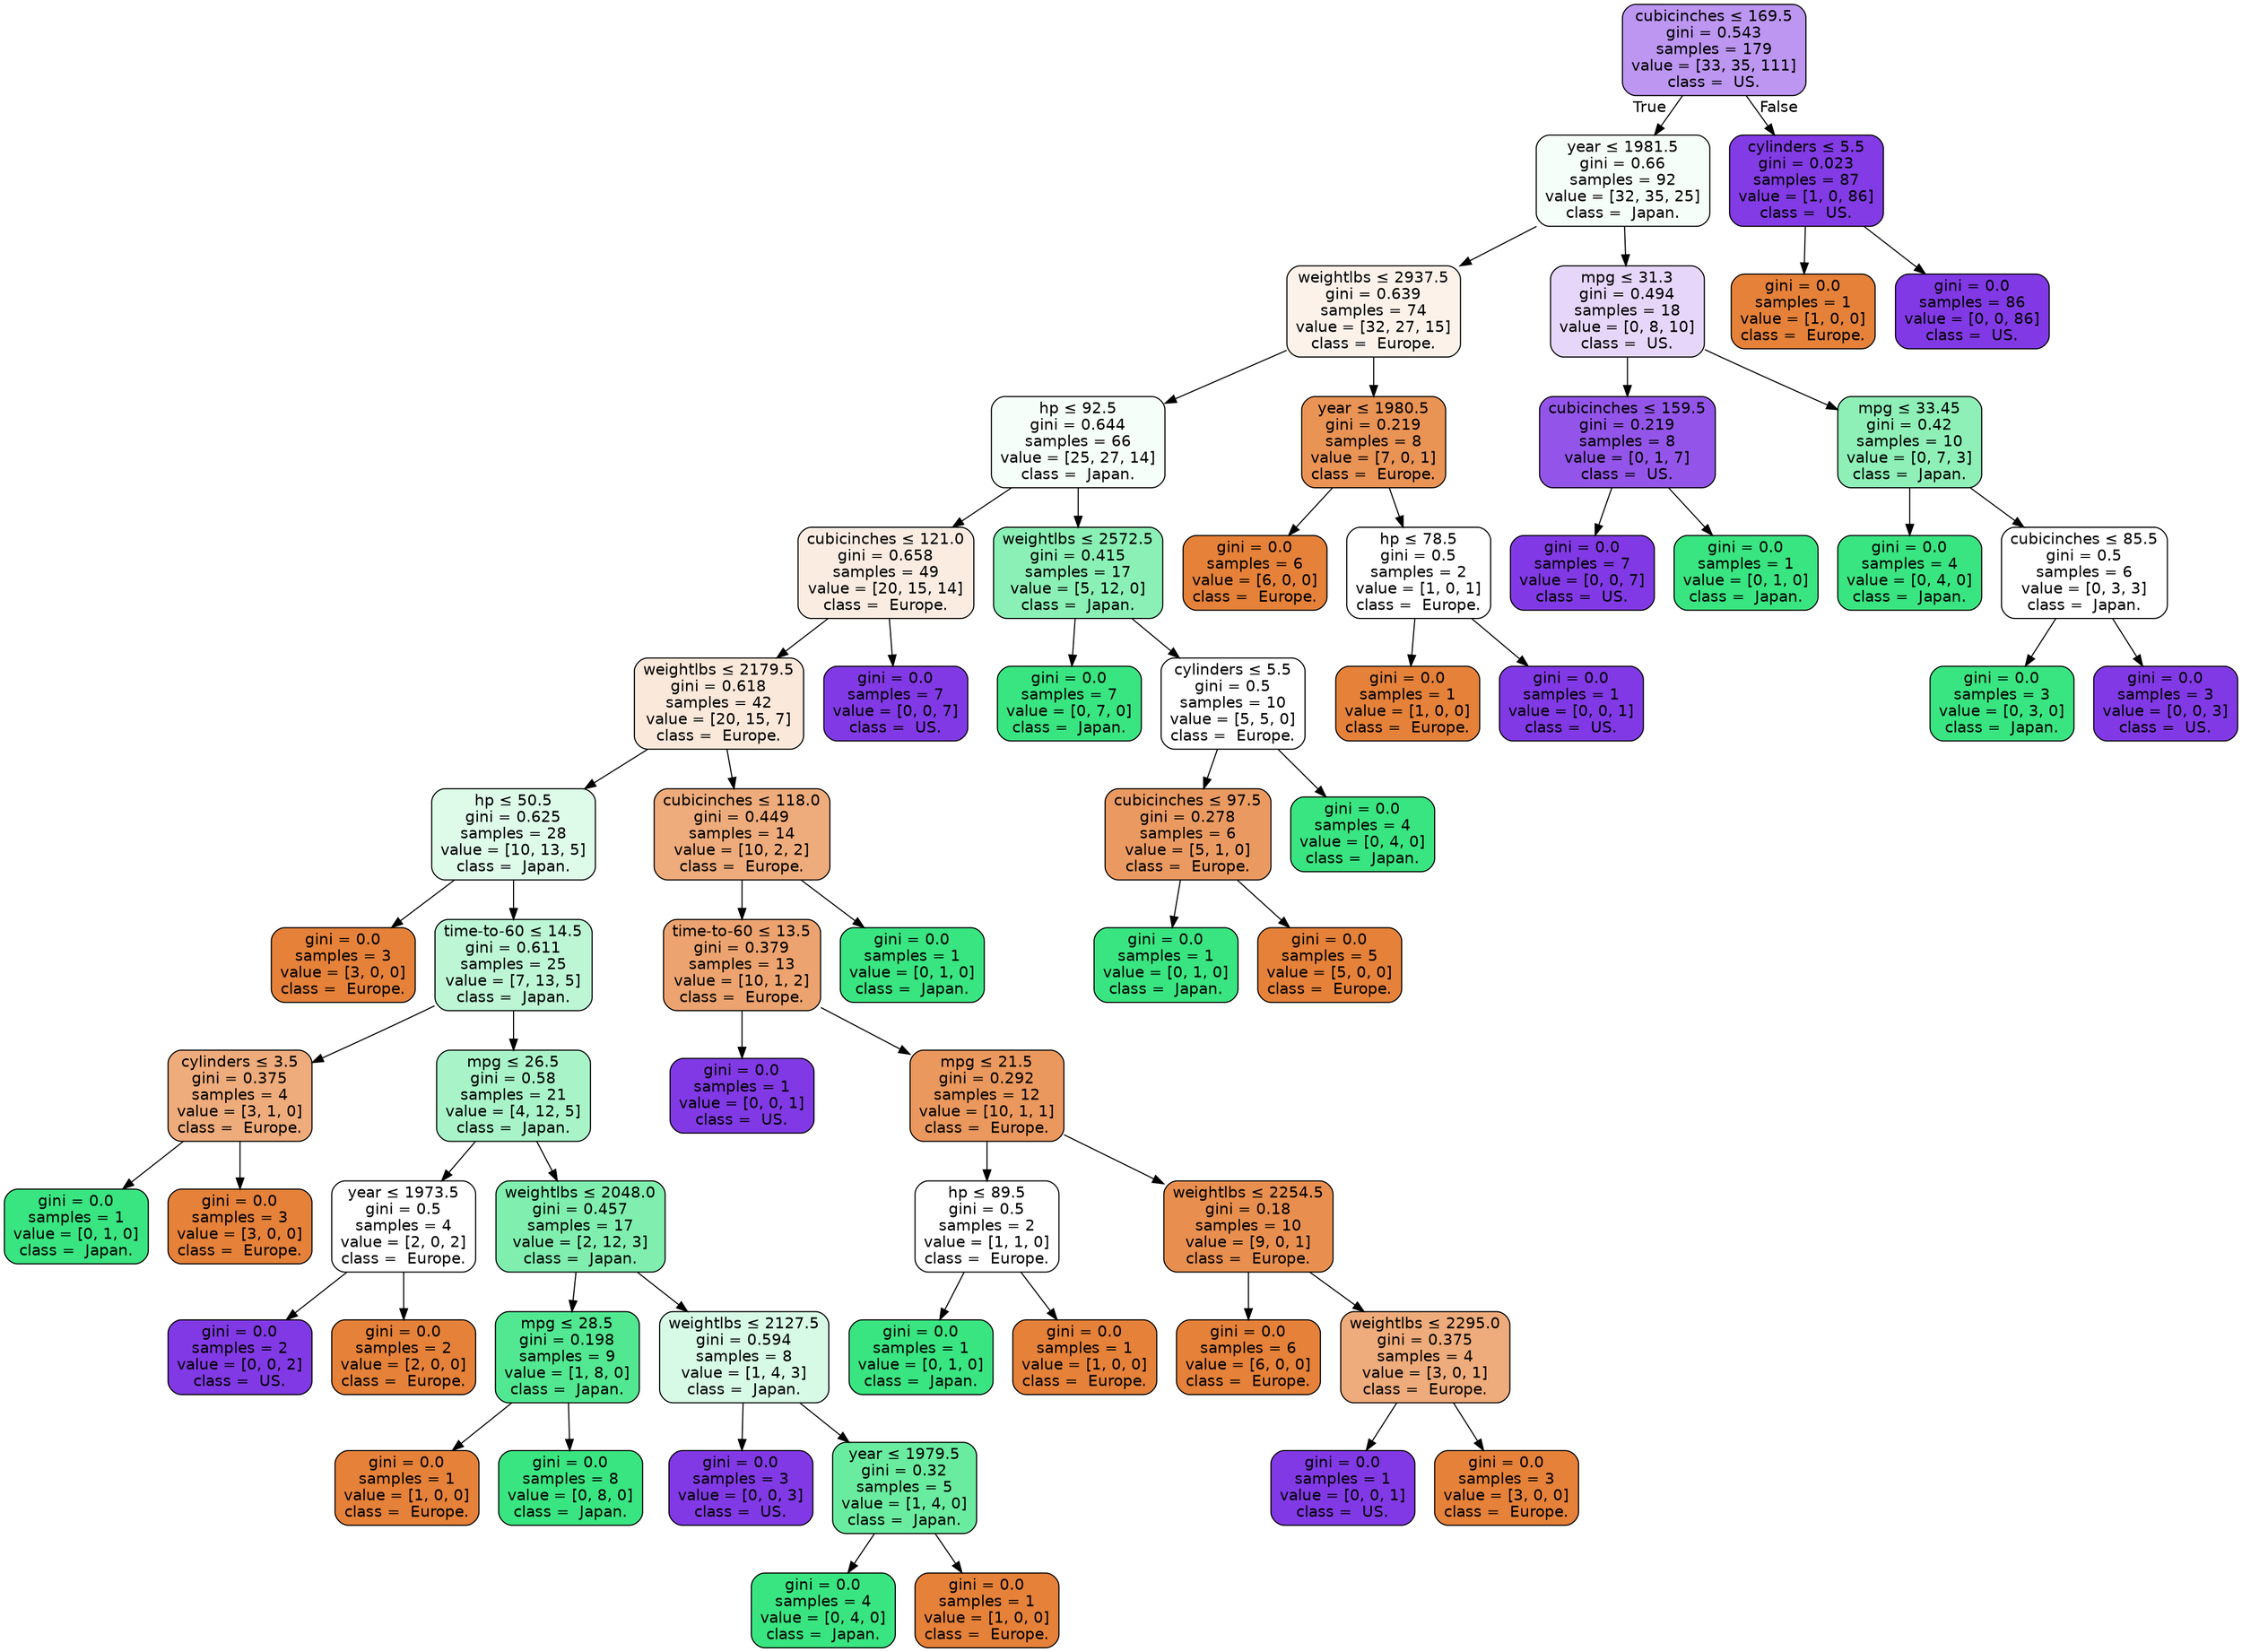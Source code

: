 digraph Tree {
node [shape=box, style="filled, rounded", color="black", fontname="helvetica"] ;
edge [fontname="helvetica"] ;
0 [label=<cubicinches &le; 169.5<br/>gini = 0.543<br/>samples = 179<br/>value = [33, 35, 111]<br/>class =  US.>, fillcolor="#bc96f1"] ;
1 [label=<year &le; 1981.5<br/>gini = 0.66<br/>samples = 92<br/>value = [32, 35, 25]<br/>class =  Japan.>, fillcolor="#f5fef9"] ;
0 -> 1 [labeldistance=2.5, labelangle=45, headlabel="True"] ;
2 [label=<weightlbs &le; 2937.5<br/>gini = 0.639<br/>samples = 74<br/>value = [32, 27, 15]<br/>class =  Europe.>, fillcolor="#fcf2ea"] ;
1 -> 2 ;
3 [label=<hp &le; 92.5<br/>gini = 0.644<br/>samples = 66<br/>value = [25, 27, 14]<br/>class =  Japan.>, fillcolor="#f5fef9"] ;
2 -> 3 ;
4 [label=<cubicinches &le; 121.0<br/>gini = 0.658<br/>samples = 49<br/>value = [20, 15, 14]<br/>class =  Europe.>, fillcolor="#fbece2"] ;
3 -> 4 ;
5 [label=<weightlbs &le; 2179.5<br/>gini = 0.618<br/>samples = 42<br/>value = [20, 15, 7]<br/>class =  Europe.>, fillcolor="#fae8da"] ;
4 -> 5 ;
6 [label=<hp &le; 50.5<br/>gini = 0.625<br/>samples = 28<br/>value = [10, 13, 5]<br/>class =  Japan.>, fillcolor="#defbea"] ;
5 -> 6 ;
7 [label=<gini = 0.0<br/>samples = 3<br/>value = [3, 0, 0]<br/>class =  Europe.>, fillcolor="#e58139"] ;
6 -> 7 ;
8 [label=<time-to-60 &le; 14.5<br/>gini = 0.611<br/>samples = 25<br/>value = [7, 13, 5]<br/>class =  Japan.>, fillcolor="#bdf6d5"] ;
6 -> 8 ;
9 [label=<cylinders &le; 3.5<br/>gini = 0.375<br/>samples = 4<br/>value = [3, 1, 0]<br/>class =  Europe.>, fillcolor="#eeab7b"] ;
8 -> 9 ;
10 [label=<gini = 0.0<br/>samples = 1<br/>value = [0, 1, 0]<br/>class =  Japan.>, fillcolor="#39e581"] ;
9 -> 10 ;
11 [label=<gini = 0.0<br/>samples = 3<br/>value = [3, 0, 0]<br/>class =  Europe.>, fillcolor="#e58139"] ;
9 -> 11 ;
12 [label=<mpg &le; 26.5<br/>gini = 0.58<br/>samples = 21<br/>value = [4, 12, 5]<br/>class =  Japan.>, fillcolor="#a8f4c8"] ;
8 -> 12 ;
13 [label=<year &le; 1973.5<br/>gini = 0.5<br/>samples = 4<br/>value = [2, 0, 2]<br/>class =  Europe.>, fillcolor="#ffffff"] ;
12 -> 13 ;
14 [label=<gini = 0.0<br/>samples = 2<br/>value = [0, 0, 2]<br/>class =  US.>, fillcolor="#8139e5"] ;
13 -> 14 ;
15 [label=<gini = 0.0<br/>samples = 2<br/>value = [2, 0, 0]<br/>class =  Europe.>, fillcolor="#e58139"] ;
13 -> 15 ;
16 [label=<weightlbs &le; 2048.0<br/>gini = 0.457<br/>samples = 17<br/>value = [2, 12, 3]<br/>class =  Japan.>, fillcolor="#80eeae"] ;
12 -> 16 ;
17 [label=<mpg &le; 28.5<br/>gini = 0.198<br/>samples = 9<br/>value = [1, 8, 0]<br/>class =  Japan.>, fillcolor="#52e891"] ;
16 -> 17 ;
18 [label=<gini = 0.0<br/>samples = 1<br/>value = [1, 0, 0]<br/>class =  Europe.>, fillcolor="#e58139"] ;
17 -> 18 ;
19 [label=<gini = 0.0<br/>samples = 8<br/>value = [0, 8, 0]<br/>class =  Japan.>, fillcolor="#39e581"] ;
17 -> 19 ;
20 [label=<weightlbs &le; 2127.5<br/>gini = 0.594<br/>samples = 8<br/>value = [1, 4, 3]<br/>class =  Japan.>, fillcolor="#d7fae6"] ;
16 -> 20 ;
21 [label=<gini = 0.0<br/>samples = 3<br/>value = [0, 0, 3]<br/>class =  US.>, fillcolor="#8139e5"] ;
20 -> 21 ;
22 [label=<year &le; 1979.5<br/>gini = 0.32<br/>samples = 5<br/>value = [1, 4, 0]<br/>class =  Japan.>, fillcolor="#6aeca0"] ;
20 -> 22 ;
23 [label=<gini = 0.0<br/>samples = 4<br/>value = [0, 4, 0]<br/>class =  Japan.>, fillcolor="#39e581"] ;
22 -> 23 ;
24 [label=<gini = 0.0<br/>samples = 1<br/>value = [1, 0, 0]<br/>class =  Europe.>, fillcolor="#e58139"] ;
22 -> 24 ;
25 [label=<cubicinches &le; 118.0<br/>gini = 0.449<br/>samples = 14<br/>value = [10, 2, 2]<br/>class =  Europe.>, fillcolor="#eeab7b"] ;
5 -> 25 ;
26 [label=<time-to-60 &le; 13.5<br/>gini = 0.379<br/>samples = 13<br/>value = [10, 1, 2]<br/>class =  Europe.>, fillcolor="#eca36f"] ;
25 -> 26 ;
27 [label=<gini = 0.0<br/>samples = 1<br/>value = [0, 0, 1]<br/>class =  US.>, fillcolor="#8139e5"] ;
26 -> 27 ;
28 [label=<mpg &le; 21.5<br/>gini = 0.292<br/>samples = 12<br/>value = [10, 1, 1]<br/>class =  Europe.>, fillcolor="#ea985d"] ;
26 -> 28 ;
29 [label=<hp &le; 89.5<br/>gini = 0.5<br/>samples = 2<br/>value = [1, 1, 0]<br/>class =  Europe.>, fillcolor="#ffffff"] ;
28 -> 29 ;
30 [label=<gini = 0.0<br/>samples = 1<br/>value = [0, 1, 0]<br/>class =  Japan.>, fillcolor="#39e581"] ;
29 -> 30 ;
31 [label=<gini = 0.0<br/>samples = 1<br/>value = [1, 0, 0]<br/>class =  Europe.>, fillcolor="#e58139"] ;
29 -> 31 ;
32 [label=<weightlbs &le; 2254.5<br/>gini = 0.18<br/>samples = 10<br/>value = [9, 0, 1]<br/>class =  Europe.>, fillcolor="#e88f4f"] ;
28 -> 32 ;
33 [label=<gini = 0.0<br/>samples = 6<br/>value = [6, 0, 0]<br/>class =  Europe.>, fillcolor="#e58139"] ;
32 -> 33 ;
34 [label=<weightlbs &le; 2295.0<br/>gini = 0.375<br/>samples = 4<br/>value = [3, 0, 1]<br/>class =  Europe.>, fillcolor="#eeab7b"] ;
32 -> 34 ;
35 [label=<gini = 0.0<br/>samples = 1<br/>value = [0, 0, 1]<br/>class =  US.>, fillcolor="#8139e5"] ;
34 -> 35 ;
36 [label=<gini = 0.0<br/>samples = 3<br/>value = [3, 0, 0]<br/>class =  Europe.>, fillcolor="#e58139"] ;
34 -> 36 ;
37 [label=<gini = 0.0<br/>samples = 1<br/>value = [0, 1, 0]<br/>class =  Japan.>, fillcolor="#39e581"] ;
25 -> 37 ;
38 [label=<gini = 0.0<br/>samples = 7<br/>value = [0, 0, 7]<br/>class =  US.>, fillcolor="#8139e5"] ;
4 -> 38 ;
39 [label=<weightlbs &le; 2572.5<br/>gini = 0.415<br/>samples = 17<br/>value = [5, 12, 0]<br/>class =  Japan.>, fillcolor="#8bf0b5"] ;
3 -> 39 ;
40 [label=<gini = 0.0<br/>samples = 7<br/>value = [0, 7, 0]<br/>class =  Japan.>, fillcolor="#39e581"] ;
39 -> 40 ;
41 [label=<cylinders &le; 5.5<br/>gini = 0.5<br/>samples = 10<br/>value = [5, 5, 0]<br/>class =  Europe.>, fillcolor="#ffffff"] ;
39 -> 41 ;
42 [label=<cubicinches &le; 97.5<br/>gini = 0.278<br/>samples = 6<br/>value = [5, 1, 0]<br/>class =  Europe.>, fillcolor="#ea9a61"] ;
41 -> 42 ;
43 [label=<gini = 0.0<br/>samples = 1<br/>value = [0, 1, 0]<br/>class =  Japan.>, fillcolor="#39e581"] ;
42 -> 43 ;
44 [label=<gini = 0.0<br/>samples = 5<br/>value = [5, 0, 0]<br/>class =  Europe.>, fillcolor="#e58139"] ;
42 -> 44 ;
45 [label=<gini = 0.0<br/>samples = 4<br/>value = [0, 4, 0]<br/>class =  Japan.>, fillcolor="#39e581"] ;
41 -> 45 ;
46 [label=<year &le; 1980.5<br/>gini = 0.219<br/>samples = 8<br/>value = [7, 0, 1]<br/>class =  Europe.>, fillcolor="#e99355"] ;
2 -> 46 ;
47 [label=<gini = 0.0<br/>samples = 6<br/>value = [6, 0, 0]<br/>class =  Europe.>, fillcolor="#e58139"] ;
46 -> 47 ;
48 [label=<hp &le; 78.5<br/>gini = 0.5<br/>samples = 2<br/>value = [1, 0, 1]<br/>class =  Europe.>, fillcolor="#ffffff"] ;
46 -> 48 ;
49 [label=<gini = 0.0<br/>samples = 1<br/>value = [1, 0, 0]<br/>class =  Europe.>, fillcolor="#e58139"] ;
48 -> 49 ;
50 [label=<gini = 0.0<br/>samples = 1<br/>value = [0, 0, 1]<br/>class =  US.>, fillcolor="#8139e5"] ;
48 -> 50 ;
51 [label=<mpg &le; 31.3<br/>gini = 0.494<br/>samples = 18<br/>value = [0, 8, 10]<br/>class =  US.>, fillcolor="#e6d7fa"] ;
1 -> 51 ;
52 [label=<cubicinches &le; 159.5<br/>gini = 0.219<br/>samples = 8<br/>value = [0, 1, 7]<br/>class =  US.>, fillcolor="#9355e9"] ;
51 -> 52 ;
53 [label=<gini = 0.0<br/>samples = 7<br/>value = [0, 0, 7]<br/>class =  US.>, fillcolor="#8139e5"] ;
52 -> 53 ;
54 [label=<gini = 0.0<br/>samples = 1<br/>value = [0, 1, 0]<br/>class =  Japan.>, fillcolor="#39e581"] ;
52 -> 54 ;
55 [label=<mpg &le; 33.45<br/>gini = 0.42<br/>samples = 10<br/>value = [0, 7, 3]<br/>class =  Japan.>, fillcolor="#8ef0b7"] ;
51 -> 55 ;
56 [label=<gini = 0.0<br/>samples = 4<br/>value = [0, 4, 0]<br/>class =  Japan.>, fillcolor="#39e581"] ;
55 -> 56 ;
57 [label=<cubicinches &le; 85.5<br/>gini = 0.5<br/>samples = 6<br/>value = [0, 3, 3]<br/>class =  Japan.>, fillcolor="#ffffff"] ;
55 -> 57 ;
58 [label=<gini = 0.0<br/>samples = 3<br/>value = [0, 3, 0]<br/>class =  Japan.>, fillcolor="#39e581"] ;
57 -> 58 ;
59 [label=<gini = 0.0<br/>samples = 3<br/>value = [0, 0, 3]<br/>class =  US.>, fillcolor="#8139e5"] ;
57 -> 59 ;
60 [label=<cylinders &le; 5.5<br/>gini = 0.023<br/>samples = 87<br/>value = [1, 0, 86]<br/>class =  US.>, fillcolor="#823be5"] ;
0 -> 60 [labeldistance=2.5, labelangle=-45, headlabel="False"] ;
61 [label=<gini = 0.0<br/>samples = 1<br/>value = [1, 0, 0]<br/>class =  Europe.>, fillcolor="#e58139"] ;
60 -> 61 ;
62 [label=<gini = 0.0<br/>samples = 86<br/>value = [0, 0, 86]<br/>class =  US.>, fillcolor="#8139e5"] ;
60 -> 62 ;
}
